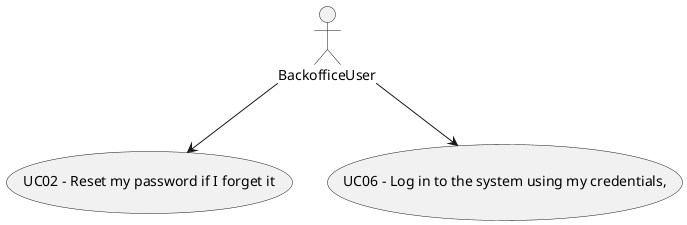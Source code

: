 @startuml


actor BackofficeUser as bu

bu --> (UC02 - Reset my password if I forget it)
bu --> (UC06 - Log in to the system using my credentials,)

@enduml